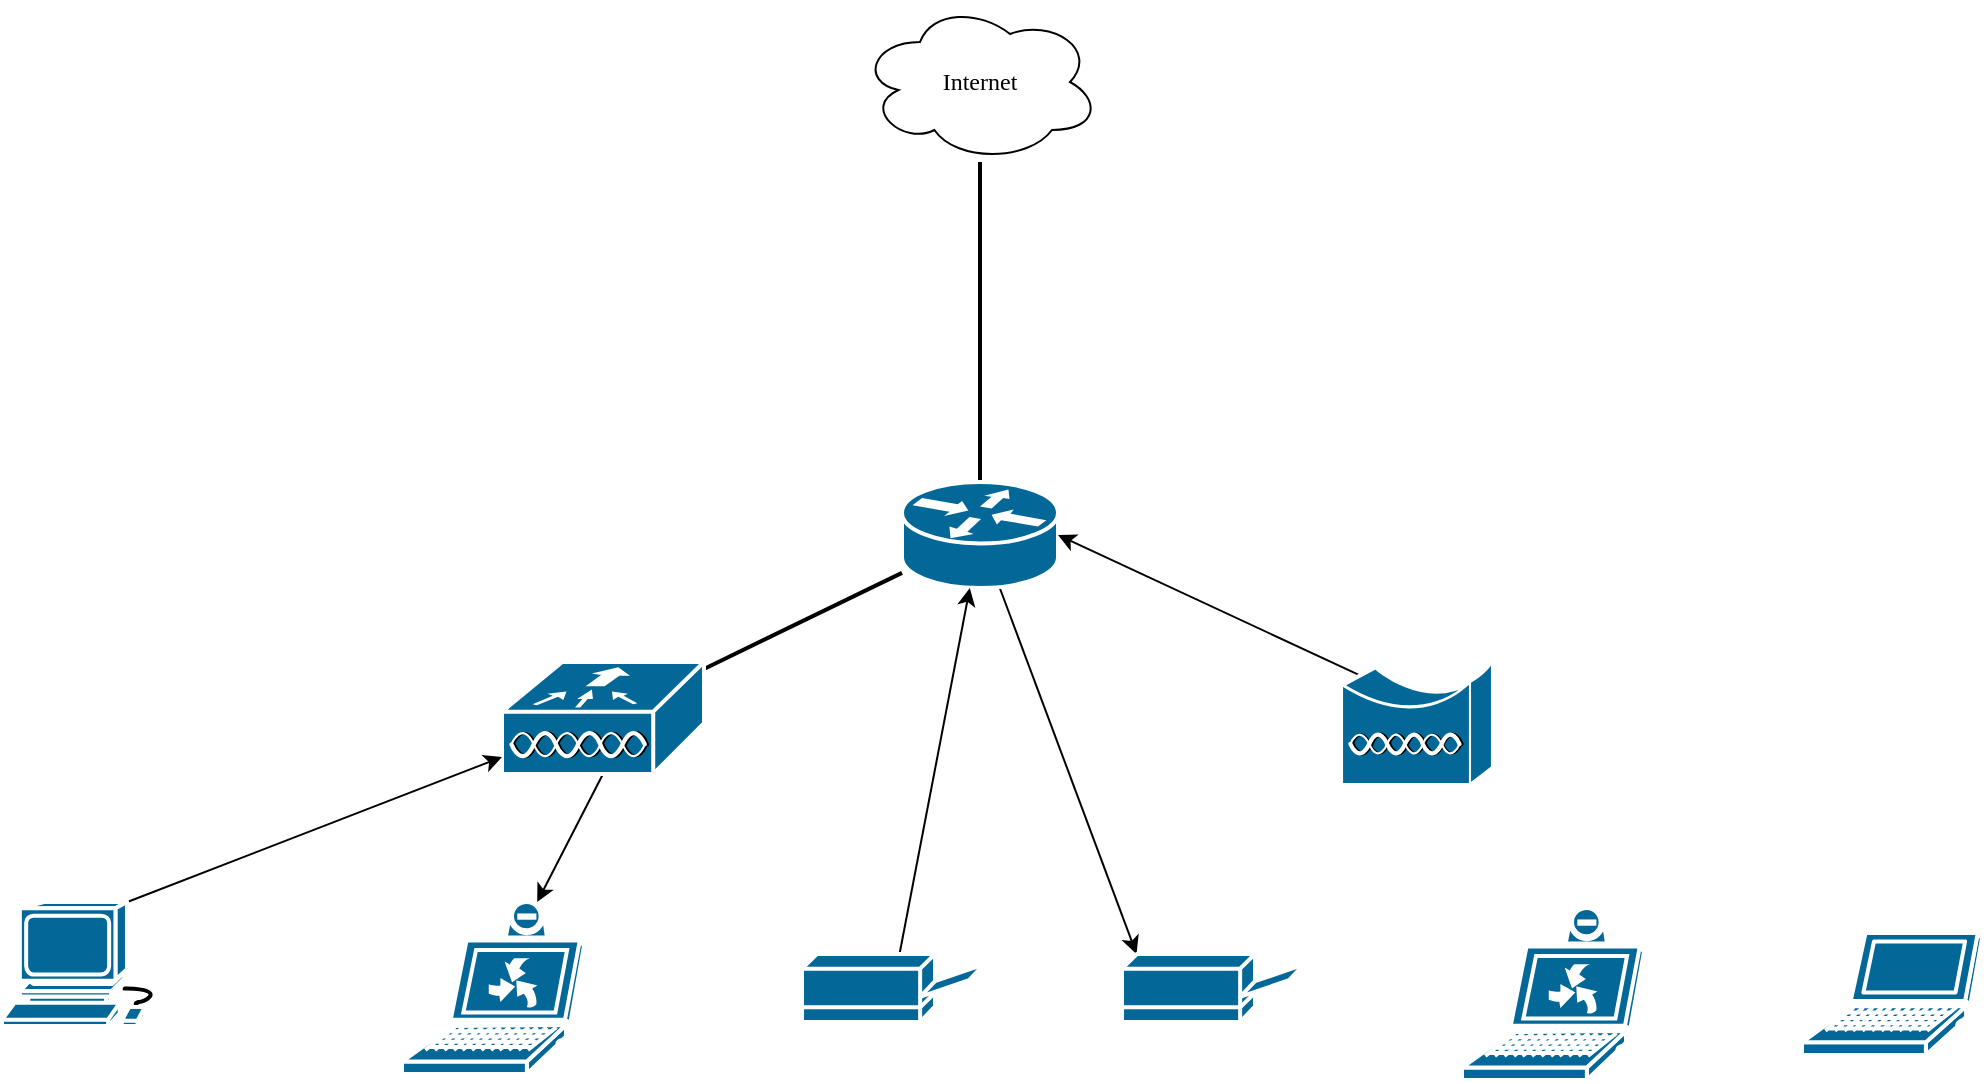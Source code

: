 <mxfile version="15.9.3" type="github">
  <diagram name="Page-1" id="c37626ed-c26b-45fb-9056-f9ebc6bb27b6">
    <mxGraphModel dx="1624" dy="844" grid="1" gridSize="10" guides="1" tooltips="1" connect="1" arrows="1" fold="1" page="1" pageScale="1" pageWidth="1100" pageHeight="850" background="none" math="0" shadow="0">
      <root>
        <mxCell id="0" />
        <mxCell id="1" parent="0" />
        <mxCell id="1c7a67bf8fd3230f-51" style="edgeStyle=none;html=1;labelBackgroundColor=none;startFill=0;endArrow=none;endFill=0;strokeWidth=2;fontFamily=Verdana;fontSize=12;" parent="1" source="u7dvvFw9IW0LgKCaf64A-6" target="1c7a67bf8fd3230f-48" edge="1">
          <mxGeometry relative="1" as="geometry">
            <mxPoint x="965" y="502.133" as="sourcePoint" />
          </mxGeometry>
        </mxCell>
        <mxCell id="1c7a67bf8fd3230f-15" value="Internet" style="ellipse;shape=cloud;whiteSpace=wrap;html=1;rounded=0;shadow=0;comic=0;strokeWidth=1;fontFamily=Verdana;fontSize=12;" parent="1" vertex="1">
          <mxGeometry x="1039" y="170" width="120" height="80" as="geometry" />
        </mxCell>
        <mxCell id="1c7a67bf8fd3230f-52" style="edgeStyle=none;html=1;labelBackgroundColor=none;startFill=0;endArrow=none;endFill=0;strokeWidth=2;fontFamily=Verdana;fontSize=12;" parent="1" source="1c7a67bf8fd3230f-48" target="1c7a67bf8fd3230f-15" edge="1">
          <mxGeometry relative="1" as="geometry" />
        </mxCell>
        <mxCell id="u7dvvFw9IW0LgKCaf64A-16" style="edgeStyle=none;rounded=0;orthogonalLoop=1;jettySize=auto;html=1;entryX=0.08;entryY=0;entryDx=0;entryDy=0;entryPerimeter=0;" edge="1" parent="1" source="1c7a67bf8fd3230f-48" target="u7dvvFw9IW0LgKCaf64A-10">
          <mxGeometry relative="1" as="geometry" />
        </mxCell>
        <mxCell id="1c7a67bf8fd3230f-48" value="" style="shape=mxgraph.cisco.routers.router;html=1;dashed=0;fillColor=#036897;strokeColor=#ffffff;strokeWidth=2;verticalLabelPosition=bottom;verticalAlign=top;rounded=0;shadow=0;comic=0;fontFamily=Verdana;fontSize=12;" parent="1" vertex="1">
          <mxGeometry x="1060" y="410" width="78" height="53" as="geometry" />
        </mxCell>
        <mxCell id="u7dvvFw9IW0LgKCaf64A-5" style="rounded=0;orthogonalLoop=1;jettySize=auto;html=1;exitX=0.12;exitY=0.11;exitDx=0;exitDy=0;exitPerimeter=0;entryX=1;entryY=0.5;entryDx=0;entryDy=0;entryPerimeter=0;" edge="1" parent="1" source="u7dvvFw9IW0LgKCaf64A-2" target="1c7a67bf8fd3230f-48">
          <mxGeometry relative="1" as="geometry" />
        </mxCell>
        <mxCell id="u7dvvFw9IW0LgKCaf64A-2" value="" style="shape=mxgraph.cisco.wireless.wireless_bridge;sketch=0;html=1;pointerEvents=1;dashed=0;fillColor=#036897;strokeColor=#ffffff;strokeWidth=2;verticalLabelPosition=bottom;verticalAlign=top;align=center;outlineConnect=0;" vertex="1" parent="1">
          <mxGeometry x="1280" y="500" width="75" height="61" as="geometry" />
        </mxCell>
        <mxCell id="u7dvvFw9IW0LgKCaf64A-14" style="edgeStyle=none;rounded=0;orthogonalLoop=1;jettySize=auto;html=1;exitX=0.5;exitY=1;exitDx=0;exitDy=0;exitPerimeter=0;" edge="1" parent="1" source="u7dvvFw9IW0LgKCaf64A-6" target="u7dvvFw9IW0LgKCaf64A-8">
          <mxGeometry relative="1" as="geometry" />
        </mxCell>
        <mxCell id="u7dvvFw9IW0LgKCaf64A-6" value="" style="shape=mxgraph.cisco.wireless.wlan_controller;sketch=0;html=1;pointerEvents=1;dashed=0;fillColor=#036897;strokeColor=#ffffff;strokeWidth=2;verticalLabelPosition=bottom;verticalAlign=top;align=center;outlineConnect=0;" vertex="1" parent="1">
          <mxGeometry x="860" y="500" width="101" height="56" as="geometry" />
        </mxCell>
        <mxCell id="u7dvvFw9IW0LgKCaf64A-13" style="edgeStyle=none;rounded=0;orthogonalLoop=1;jettySize=auto;html=1;exitX=0.755;exitY=0;exitDx=0;exitDy=0;exitPerimeter=0;" edge="1" parent="1" source="u7dvvFw9IW0LgKCaf64A-7" target="u7dvvFw9IW0LgKCaf64A-6">
          <mxGeometry relative="1" as="geometry" />
        </mxCell>
        <mxCell id="u7dvvFw9IW0LgKCaf64A-7" value="" style="shape=mxgraph.cisco.computers_and_peripherals.workstation;sketch=0;html=1;pointerEvents=1;dashed=0;fillColor=#036897;strokeColor=#ffffff;strokeWidth=2;verticalLabelPosition=bottom;verticalAlign=top;align=center;outlineConnect=0;" vertex="1" parent="1">
          <mxGeometry x="610" y="620" width="83" height="62" as="geometry" />
        </mxCell>
        <mxCell id="u7dvvFw9IW0LgKCaf64A-8" value="" style="shape=mxgraph.cisco.computers_and_peripherals.upc;sketch=0;html=1;pointerEvents=1;dashed=0;fillColor=#036897;strokeColor=#ffffff;strokeWidth=2;verticalLabelPosition=bottom;verticalAlign=top;align=center;outlineConnect=0;" vertex="1" parent="1">
          <mxGeometry x="810" y="620" width="91" height="86" as="geometry" />
        </mxCell>
        <mxCell id="u7dvvFw9IW0LgKCaf64A-15" style="edgeStyle=none;rounded=0;orthogonalLoop=1;jettySize=auto;html=1;" edge="1" parent="1" source="u7dvvFw9IW0LgKCaf64A-9" target="1c7a67bf8fd3230f-48">
          <mxGeometry relative="1" as="geometry" />
        </mxCell>
        <mxCell id="u7dvvFw9IW0LgKCaf64A-9" value="" style="shape=mxgraph.cisco.computers_and_peripherals.printer;sketch=0;html=1;pointerEvents=1;dashed=0;fillColor=#036897;strokeColor=#ffffff;strokeWidth=2;verticalLabelPosition=bottom;verticalAlign=top;align=center;outlineConnect=0;" vertex="1" parent="1">
          <mxGeometry x="1010" y="646" width="91" height="34" as="geometry" />
        </mxCell>
        <mxCell id="u7dvvFw9IW0LgKCaf64A-10" value="" style="shape=mxgraph.cisco.computers_and_peripherals.printer;sketch=0;html=1;pointerEvents=1;dashed=0;fillColor=#036897;strokeColor=#ffffff;strokeWidth=2;verticalLabelPosition=bottom;verticalAlign=top;align=center;outlineConnect=0;" vertex="1" parent="1">
          <mxGeometry x="1170" y="646" width="91" height="34" as="geometry" />
        </mxCell>
        <mxCell id="u7dvvFw9IW0LgKCaf64A-11" value="" style="shape=mxgraph.cisco.computers_and_peripherals.upc;sketch=0;html=1;pointerEvents=1;dashed=0;fillColor=#036897;strokeColor=#ffffff;strokeWidth=2;verticalLabelPosition=bottom;verticalAlign=top;align=center;outlineConnect=0;" vertex="1" parent="1">
          <mxGeometry x="1340" y="623" width="91" height="86" as="geometry" />
        </mxCell>
        <mxCell id="u7dvvFw9IW0LgKCaf64A-12" value="" style="shape=mxgraph.cisco.computers_and_peripherals.laptop;sketch=0;html=1;pointerEvents=1;dashed=0;fillColor=#036897;strokeColor=#ffffff;strokeWidth=2;verticalLabelPosition=bottom;verticalAlign=top;align=center;outlineConnect=0;" vertex="1" parent="1">
          <mxGeometry x="1510" y="635.5" width="90" height="61" as="geometry" />
        </mxCell>
      </root>
    </mxGraphModel>
  </diagram>
</mxfile>
